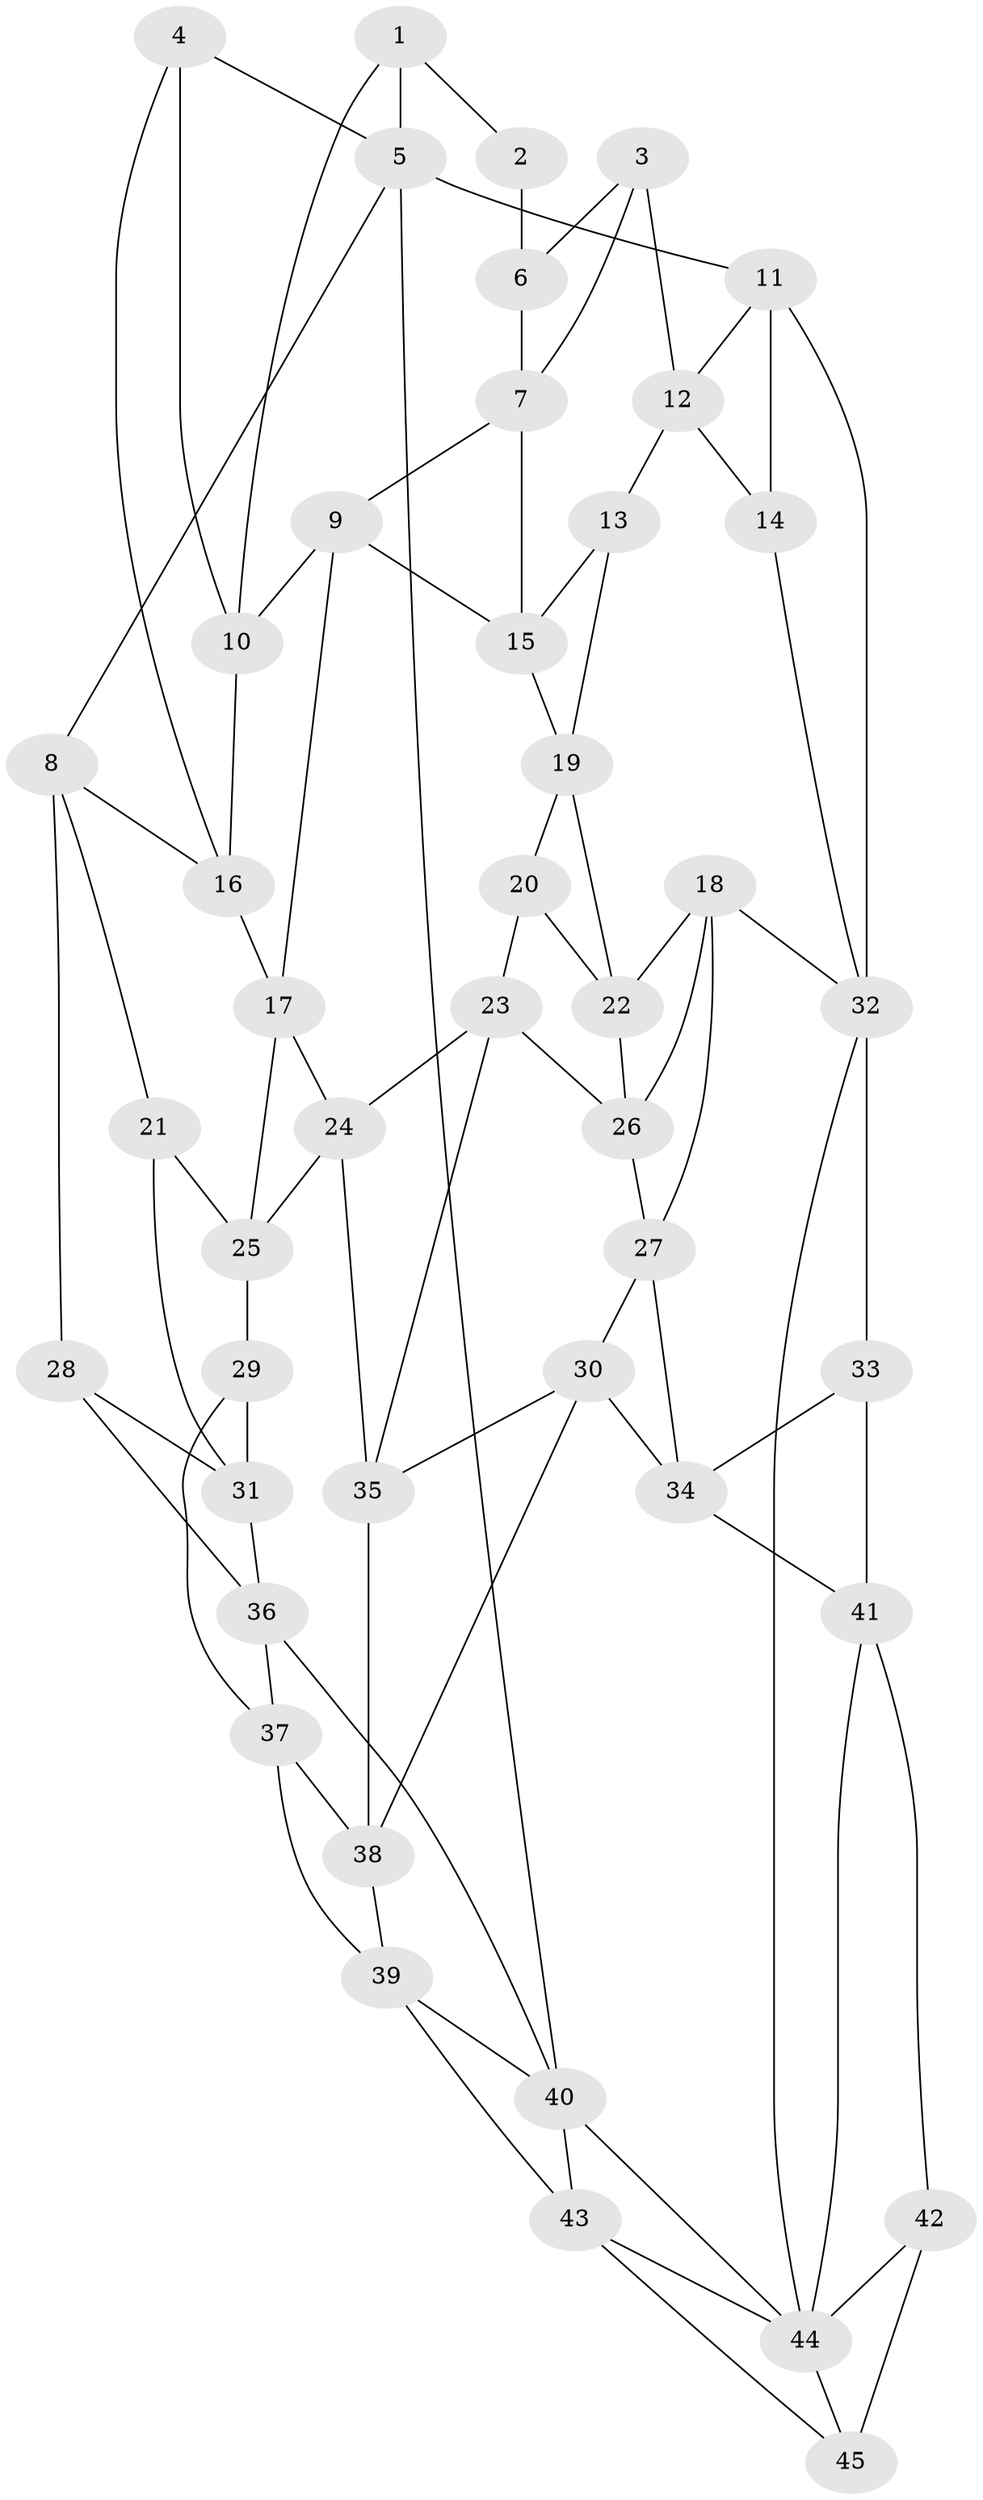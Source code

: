 // original degree distribution, {3: 0.03333333333333333, 6: 0.18888888888888888, 4: 0.2111111111111111, 5: 0.5666666666666667}
// Generated by graph-tools (version 1.1) at 2025/38/03/04/25 23:38:22]
// undirected, 45 vertices, 85 edges
graph export_dot {
  node [color=gray90,style=filled];
  1;
  2;
  3;
  4;
  5;
  6;
  7;
  8;
  9;
  10;
  11;
  12;
  13;
  14;
  15;
  16;
  17;
  18;
  19;
  20;
  21;
  22;
  23;
  24;
  25;
  26;
  27;
  28;
  29;
  30;
  31;
  32;
  33;
  34;
  35;
  36;
  37;
  38;
  39;
  40;
  41;
  42;
  43;
  44;
  45;
  1 -- 2 [weight=1.0];
  1 -- 5 [weight=1.0];
  1 -- 10 [weight=1.0];
  2 -- 6 [weight=2.0];
  3 -- 6 [weight=1.0];
  3 -- 7 [weight=1.0];
  3 -- 12 [weight=1.0];
  4 -- 5 [weight=1.0];
  4 -- 10 [weight=1.0];
  4 -- 16 [weight=1.0];
  5 -- 8 [weight=1.0];
  5 -- 11 [weight=1.0];
  5 -- 40 [weight=1.0];
  6 -- 7 [weight=1.0];
  7 -- 9 [weight=1.0];
  7 -- 15 [weight=1.0];
  8 -- 16 [weight=1.0];
  8 -- 21 [weight=1.0];
  8 -- 28 [weight=1.0];
  9 -- 10 [weight=1.0];
  9 -- 15 [weight=1.0];
  9 -- 17 [weight=1.0];
  10 -- 16 [weight=1.0];
  11 -- 12 [weight=1.0];
  11 -- 14 [weight=1.0];
  11 -- 32 [weight=1.0];
  12 -- 13 [weight=1.0];
  12 -- 14 [weight=1.0];
  13 -- 15 [weight=1.0];
  13 -- 19 [weight=1.0];
  14 -- 32 [weight=1.0];
  15 -- 19 [weight=1.0];
  16 -- 17 [weight=1.0];
  17 -- 24 [weight=1.0];
  17 -- 25 [weight=1.0];
  18 -- 22 [weight=1.0];
  18 -- 26 [weight=1.0];
  18 -- 27 [weight=1.0];
  18 -- 32 [weight=1.0];
  19 -- 20 [weight=1.0];
  19 -- 22 [weight=1.0];
  20 -- 22 [weight=1.0];
  20 -- 23 [weight=1.0];
  21 -- 25 [weight=1.0];
  21 -- 31 [weight=1.0];
  22 -- 26 [weight=1.0];
  23 -- 24 [weight=1.0];
  23 -- 26 [weight=1.0];
  23 -- 35 [weight=1.0];
  24 -- 25 [weight=1.0];
  24 -- 35 [weight=1.0];
  25 -- 29 [weight=1.0];
  26 -- 27 [weight=1.0];
  27 -- 30 [weight=1.0];
  27 -- 34 [weight=1.0];
  28 -- 31 [weight=1.0];
  28 -- 36 [weight=1.0];
  29 -- 31 [weight=1.0];
  29 -- 37 [weight=1.0];
  30 -- 34 [weight=1.0];
  30 -- 35 [weight=1.0];
  30 -- 38 [weight=1.0];
  31 -- 36 [weight=1.0];
  32 -- 33 [weight=1.0];
  32 -- 44 [weight=1.0];
  33 -- 34 [weight=1.0];
  33 -- 41 [weight=1.0];
  34 -- 41 [weight=1.0];
  35 -- 38 [weight=1.0];
  36 -- 37 [weight=1.0];
  36 -- 40 [weight=1.0];
  37 -- 38 [weight=1.0];
  37 -- 39 [weight=1.0];
  38 -- 39 [weight=1.0];
  39 -- 40 [weight=1.0];
  39 -- 43 [weight=1.0];
  40 -- 43 [weight=1.0];
  40 -- 44 [weight=1.0];
  41 -- 42 [weight=1.0];
  41 -- 44 [weight=1.0];
  42 -- 44 [weight=1.0];
  42 -- 45 [weight=2.0];
  43 -- 44 [weight=1.0];
  43 -- 45 [weight=1.0];
  44 -- 45 [weight=1.0];
}
